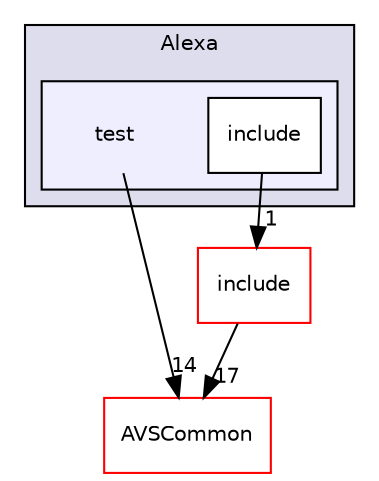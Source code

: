 digraph "/workplace/avs-device-sdk/CapabilityAgents/Alexa/test" {
  compound=true
  node [ fontsize="10", fontname="Helvetica"];
  edge [ labelfontsize="10", labelfontname="Helvetica"];
  subgraph clusterdir_a1558373db80e0c64649c83f312e1e2c {
    graph [ bgcolor="#ddddee", pencolor="black", label="Alexa" fontname="Helvetica", fontsize="10", URL="dir_a1558373db80e0c64649c83f312e1e2c.html"]
  subgraph clusterdir_0bc96bee3091e216e60f78b885692039 {
    graph [ bgcolor="#eeeeff", pencolor="black", label="" URL="dir_0bc96bee3091e216e60f78b885692039.html"];
    dir_0bc96bee3091e216e60f78b885692039 [shape=plaintext label="test"];
    dir_764bc48faf138e87078ea80c686b713f [shape=box label="include" color="black" fillcolor="white" style="filled" URL="dir_764bc48faf138e87078ea80c686b713f.html"];
  }
  }
  dir_7bea2613620dd0e302af38c664599d1d [shape=box label="include" fillcolor="white" style="filled" color="red" URL="dir_7bea2613620dd0e302af38c664599d1d.html"];
  dir_13e65effb2bde530b17b3d5eefcd0266 [shape=box label="AVSCommon" fillcolor="white" style="filled" color="red" URL="dir_13e65effb2bde530b17b3d5eefcd0266.html"];
  dir_764bc48faf138e87078ea80c686b713f->dir_7bea2613620dd0e302af38c664599d1d [headlabel="1", labeldistance=1.5 headhref="dir_000434_000430.html"];
  dir_7bea2613620dd0e302af38c664599d1d->dir_13e65effb2bde530b17b3d5eefcd0266 [headlabel="17", labeldistance=1.5 headhref="dir_000430_000017.html"];
  dir_0bc96bee3091e216e60f78b885692039->dir_13e65effb2bde530b17b3d5eefcd0266 [headlabel="14", labeldistance=1.5 headhref="dir_000433_000017.html"];
}
